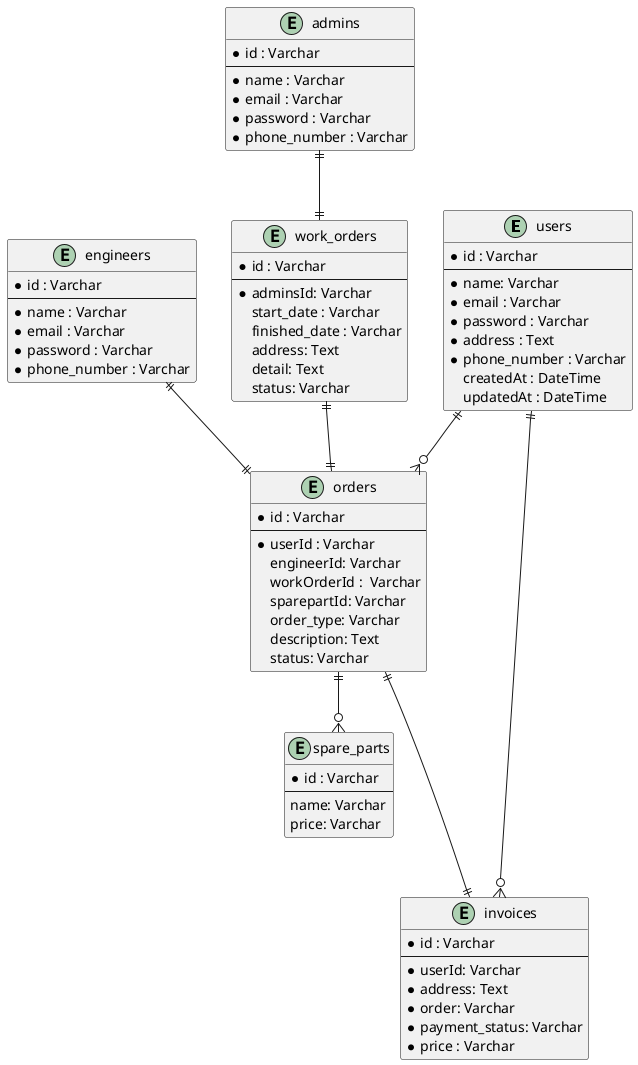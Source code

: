 @startuml

entity users {
	* id : Varchar
	--
	* name: Varchar
	* email : Varchar
	* password : Varchar
	* address : Text
	* phone_number : Varchar
	createdAt : DateTime
	updatedAt : DateTime
}

entity admins {
	* id : Varchar
	--
	* name : Varchar
	* email : Varchar
	* password : Varchar
	* phone_number : Varchar
}

entity engineers {
	* id : Varchar
	--
	* name : Varchar
	* email : Varchar
	* password : Varchar
	* phone_number : Varchar
}

entity work_orders {
	* id : Varchar
	--
	* adminsId: Varchar
	start_date : Varchar
	finished_date : Varchar
	address: Text
	detail: Text
	status: Varchar
}

entity orders {
	* id : Varchar
	--
	* userId : Varchar
	engineerId: Varchar
	workOrderId :  Varchar
	sparepartId: Varchar
	order_type: Varchar
	description: Text
	status: Varchar
}

entity spare_parts{
	* id : Varchar
	--
	name: Varchar
	price: Varchar
}

entity invoices {
	* id : Varchar
	--
	* userId: Varchar
	* address: Text
	* order: Varchar
	* payment_status: Varchar
	* price : Varchar
}

users ||--o{ orders
	admins ||--|| work_orders
	orders ||--o{ spare_parts
	orders ||---|| invoices
	engineers ||--|| orders
	work_orders ||--|| orders
	users ||--o{ invoices



	@endUml
